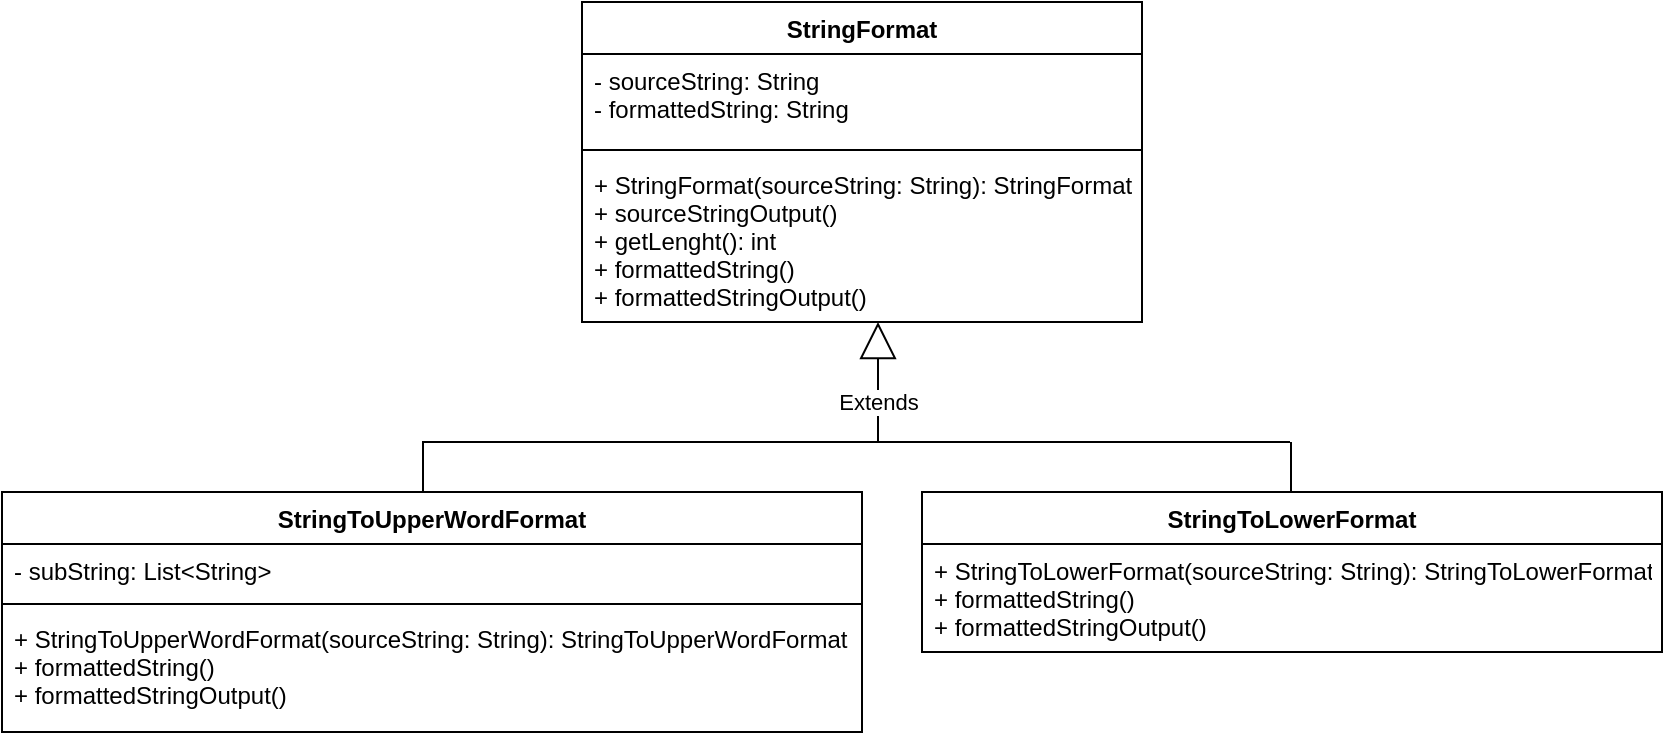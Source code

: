 <mxfile version="14.5.1" type="device"><diagram id="zYmkydklp9o_nZZTBRtO" name="Страница 1"><mxGraphModel dx="1086" dy="776" grid="1" gridSize="10" guides="1" tooltips="1" connect="1" arrows="1" fold="1" page="1" pageScale="1" pageWidth="827" pageHeight="1169" math="0" shadow="0"><root><mxCell id="0"/><mxCell id="1" parent="0"/><mxCell id="sHdz7tFI_VUVUWN68Opi-5" value="StringToUpperWordFormat" style="swimlane;fontStyle=1;align=center;verticalAlign=top;childLayout=stackLayout;horizontal=1;startSize=26;horizontalStack=0;resizeParent=1;resizeParentMax=0;resizeLast=0;collapsible=1;marginBottom=0;" vertex="1" parent="1"><mxGeometry x="40" y="315" width="430" height="120" as="geometry"/></mxCell><mxCell id="sHdz7tFI_VUVUWN68Opi-6" value="- subString: List&lt;String&gt;" style="text;strokeColor=none;fillColor=none;align=left;verticalAlign=top;spacingLeft=4;spacingRight=4;overflow=hidden;rotatable=0;points=[[0,0.5],[1,0.5]];portConstraint=eastwest;" vertex="1" parent="sHdz7tFI_VUVUWN68Opi-5"><mxGeometry y="26" width="430" height="26" as="geometry"/></mxCell><mxCell id="sHdz7tFI_VUVUWN68Opi-7" value="" style="line;strokeWidth=1;fillColor=none;align=left;verticalAlign=middle;spacingTop=-1;spacingLeft=3;spacingRight=3;rotatable=0;labelPosition=right;points=[];portConstraint=eastwest;" vertex="1" parent="sHdz7tFI_VUVUWN68Opi-5"><mxGeometry y="52" width="430" height="8" as="geometry"/></mxCell><mxCell id="sHdz7tFI_VUVUWN68Opi-8" value="+ StringToUpperWordFormat(sourceString: String): StringToUpperWordFormat&#10;+ formattedString()&#10;+ formattedStringOutput()" style="text;strokeColor=none;fillColor=none;align=left;verticalAlign=top;spacingLeft=4;spacingRight=4;overflow=hidden;rotatable=0;points=[[0,0.5],[1,0.5]];portConstraint=eastwest;" vertex="1" parent="sHdz7tFI_VUVUWN68Opi-5"><mxGeometry y="60" width="430" height="60" as="geometry"/></mxCell><mxCell id="sHdz7tFI_VUVUWN68Opi-9" value="StringFormat" style="swimlane;fontStyle=1;align=center;verticalAlign=top;childLayout=stackLayout;horizontal=1;startSize=26;horizontalStack=0;resizeParent=1;resizeParentMax=0;resizeLast=0;collapsible=1;marginBottom=0;" vertex="1" parent="1"><mxGeometry x="330" y="70" width="280" height="160" as="geometry"/></mxCell><mxCell id="sHdz7tFI_VUVUWN68Opi-10" value="- sourceString: String&#10;- formattedString: String" style="text;strokeColor=none;fillColor=none;align=left;verticalAlign=top;spacingLeft=4;spacingRight=4;overflow=hidden;rotatable=0;points=[[0,0.5],[1,0.5]];portConstraint=eastwest;" vertex="1" parent="sHdz7tFI_VUVUWN68Opi-9"><mxGeometry y="26" width="280" height="44" as="geometry"/></mxCell><mxCell id="sHdz7tFI_VUVUWN68Opi-11" value="" style="line;strokeWidth=1;fillColor=none;align=left;verticalAlign=middle;spacingTop=-1;spacingLeft=3;spacingRight=3;rotatable=0;labelPosition=right;points=[];portConstraint=eastwest;" vertex="1" parent="sHdz7tFI_VUVUWN68Opi-9"><mxGeometry y="70" width="280" height="8" as="geometry"/></mxCell><mxCell id="sHdz7tFI_VUVUWN68Opi-12" value="+ StringFormat(sourceString: String): StringFormat&#10;+ sourceStringOutput()&#10;+ getLenght(): int&#10;+ formattedString()&#10;+ formattedStringOutput()" style="text;strokeColor=none;fillColor=none;align=left;verticalAlign=top;spacingLeft=4;spacingRight=4;overflow=hidden;rotatable=0;points=[[0,0.5],[1,0.5]];portConstraint=eastwest;" vertex="1" parent="sHdz7tFI_VUVUWN68Opi-9"><mxGeometry y="78" width="280" height="82" as="geometry"/></mxCell><mxCell id="sHdz7tFI_VUVUWN68Opi-13" value="StringToLowerFormat" style="swimlane;fontStyle=1;childLayout=stackLayout;horizontal=1;startSize=26;fillColor=none;horizontalStack=0;resizeParent=1;resizeParentMax=0;resizeLast=0;collapsible=1;marginBottom=0;" vertex="1" parent="1"><mxGeometry x="500" y="315" width="370" height="80" as="geometry"/></mxCell><mxCell id="sHdz7tFI_VUVUWN68Opi-14" value="+ StringToLowerFormat(sourceString: String): StringToLowerFormat&#10;+ formattedString()&#10;+ formattedStringOutput()" style="text;strokeColor=none;fillColor=none;align=left;verticalAlign=top;spacingLeft=4;spacingRight=4;overflow=hidden;rotatable=0;points=[[0,0.5],[1,0.5]];portConstraint=eastwest;" vertex="1" parent="sHdz7tFI_VUVUWN68Opi-13"><mxGeometry y="26" width="370" height="54" as="geometry"/></mxCell><mxCell id="sHdz7tFI_VUVUWN68Opi-17" value="Extends" style="endArrow=block;endSize=16;endFill=0;html=1;" edge="1" parent="1"><mxGeometry x="-0.333" width="160" relative="1" as="geometry"><mxPoint x="478" y="290" as="sourcePoint"/><mxPoint x="478" y="230" as="targetPoint"/><mxPoint as="offset"/></mxGeometry></mxCell><mxCell id="sHdz7tFI_VUVUWN68Opi-18" value="" style="endArrow=none;html=1;edgeStyle=orthogonalEdgeStyle;" edge="1" parent="1"><mxGeometry relative="1" as="geometry"><mxPoint x="250" y="290" as="sourcePoint"/><mxPoint x="684" y="290" as="targetPoint"/></mxGeometry></mxCell><mxCell id="sHdz7tFI_VUVUWN68Opi-21" value="" style="endArrow=none;html=1;" edge="1" parent="1"><mxGeometry relative="1" as="geometry"><mxPoint x="250.5" y="315" as="sourcePoint"/><mxPoint x="250.5" y="290" as="targetPoint"/></mxGeometry></mxCell><mxCell id="sHdz7tFI_VUVUWN68Opi-25" value="" style="endArrow=none;html=1;" edge="1" parent="1"><mxGeometry relative="1" as="geometry"><mxPoint x="684.5" y="315" as="sourcePoint"/><mxPoint x="684.5" y="290" as="targetPoint"/></mxGeometry></mxCell></root></mxGraphModel></diagram></mxfile>